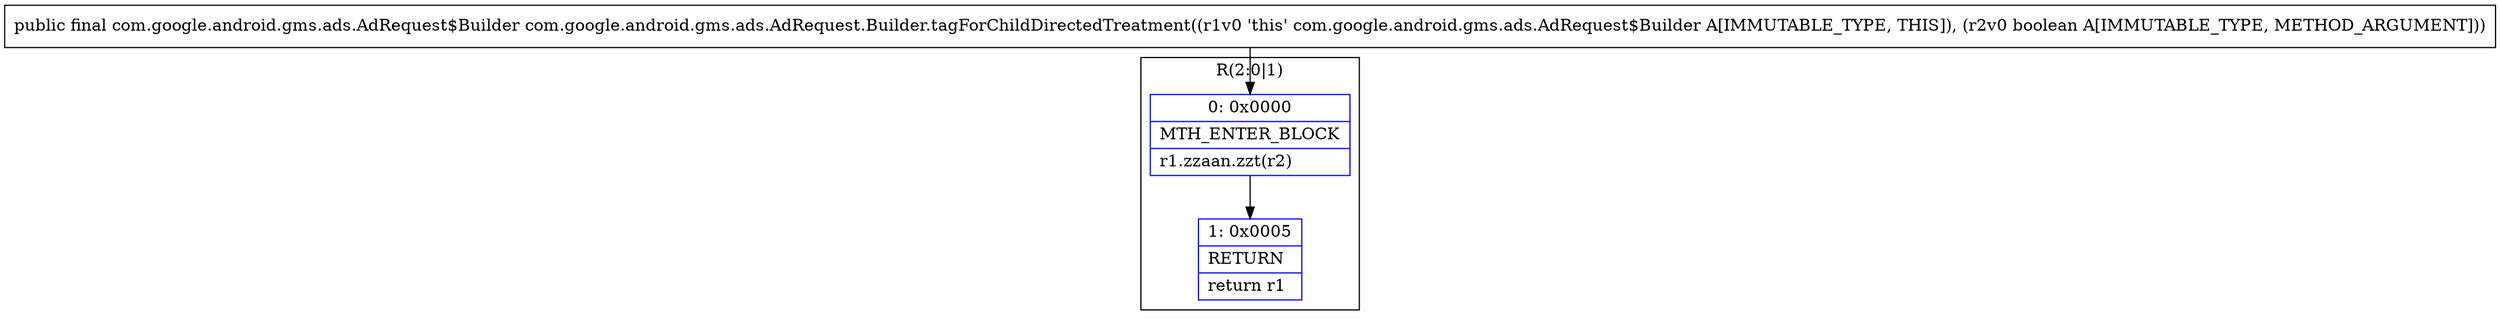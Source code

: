 digraph "CFG forcom.google.android.gms.ads.AdRequest.Builder.tagForChildDirectedTreatment(Z)Lcom\/google\/android\/gms\/ads\/AdRequest$Builder;" {
subgraph cluster_Region_1760192068 {
label = "R(2:0|1)";
node [shape=record,color=blue];
Node_0 [shape=record,label="{0\:\ 0x0000|MTH_ENTER_BLOCK\l|r1.zzaan.zzt(r2)\l}"];
Node_1 [shape=record,label="{1\:\ 0x0005|RETURN\l|return r1\l}"];
}
MethodNode[shape=record,label="{public final com.google.android.gms.ads.AdRequest$Builder com.google.android.gms.ads.AdRequest.Builder.tagForChildDirectedTreatment((r1v0 'this' com.google.android.gms.ads.AdRequest$Builder A[IMMUTABLE_TYPE, THIS]), (r2v0 boolean A[IMMUTABLE_TYPE, METHOD_ARGUMENT])) }"];
MethodNode -> Node_0;
Node_0 -> Node_1;
}


